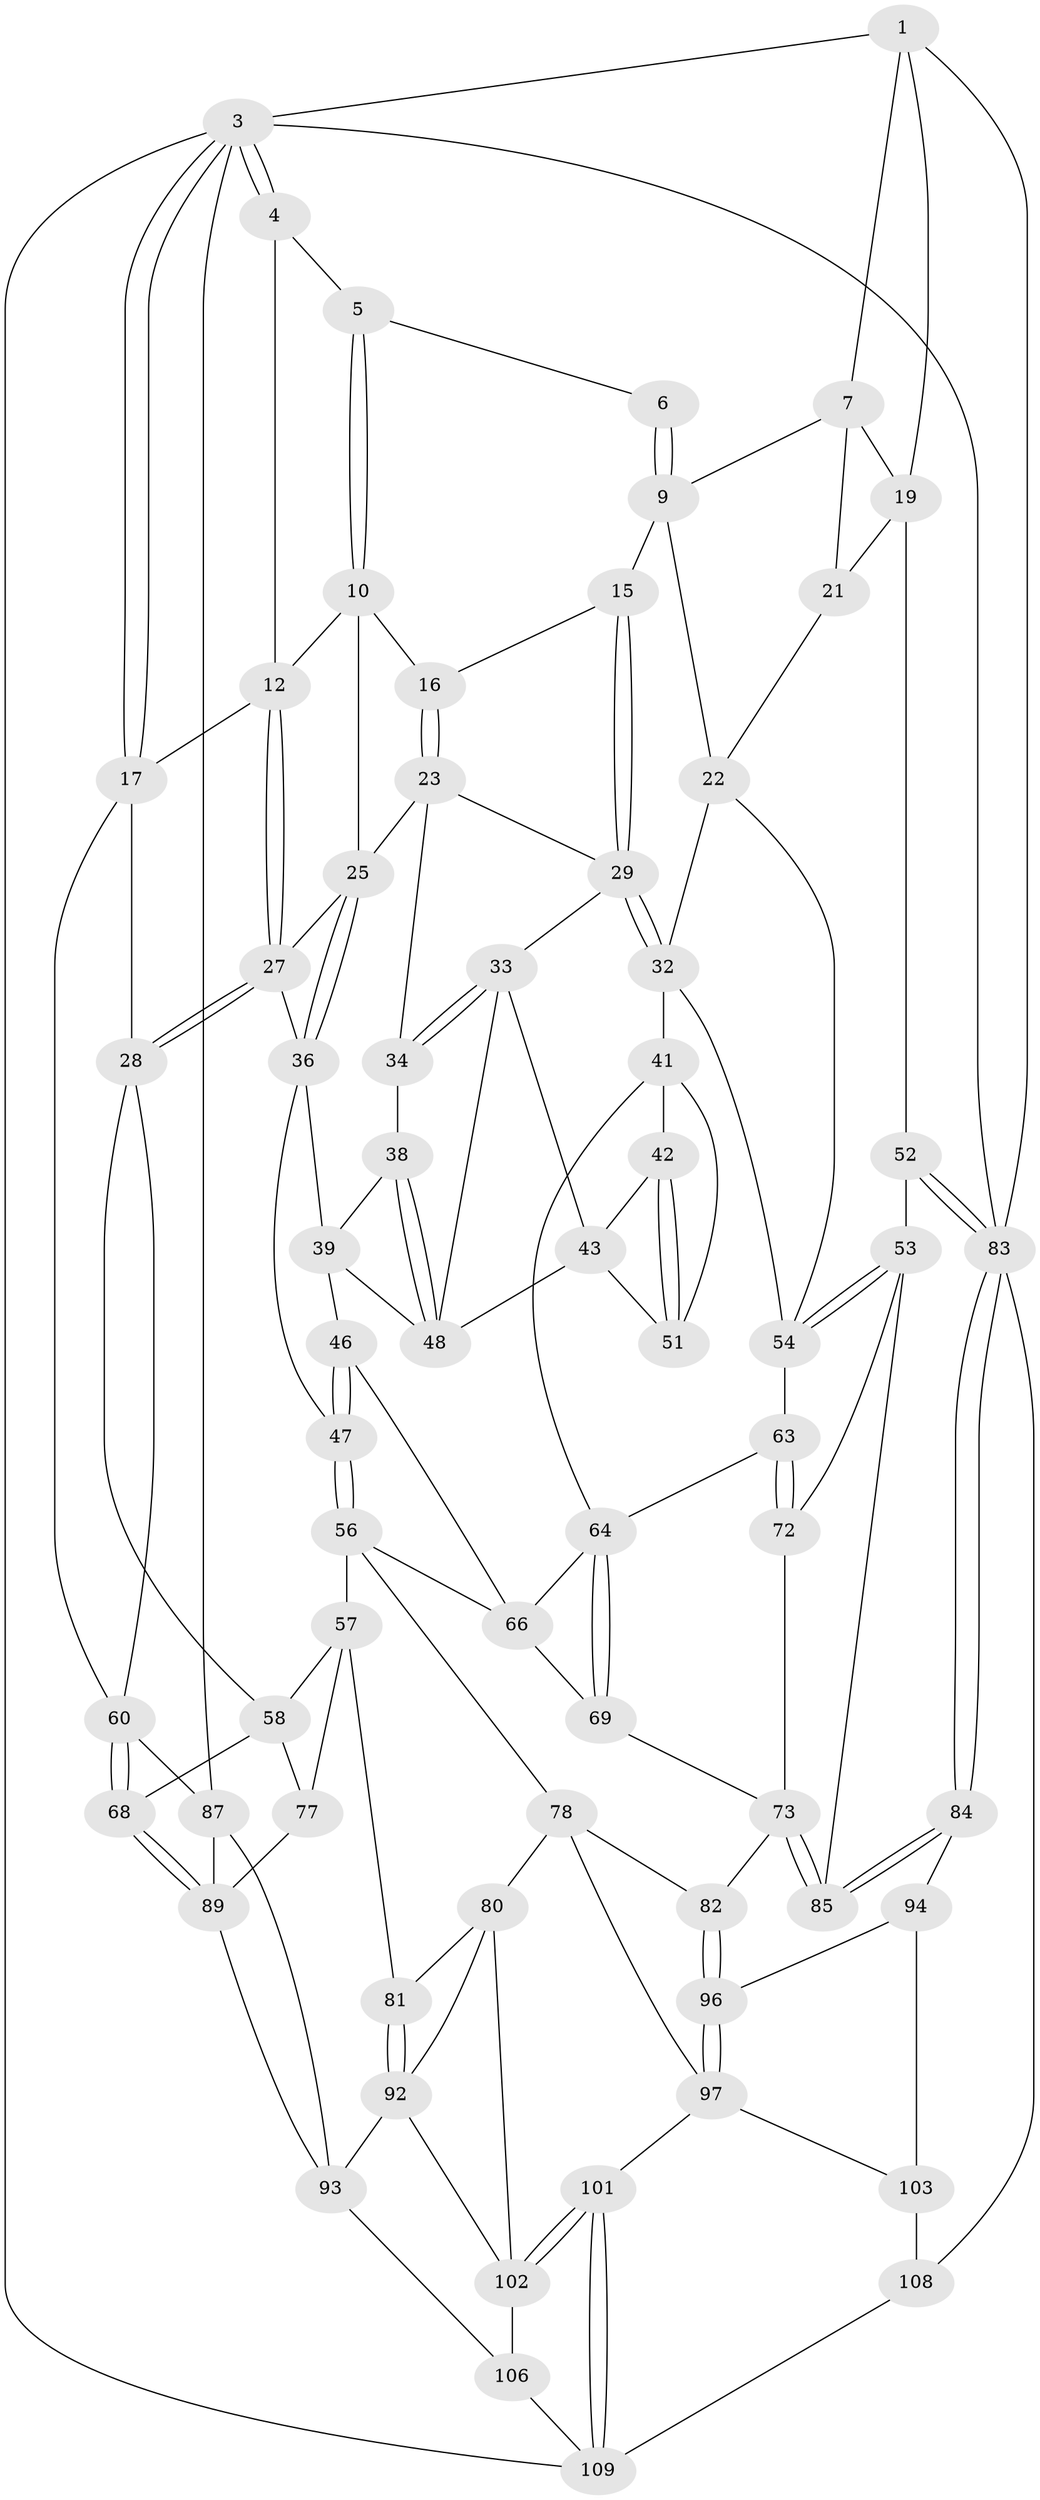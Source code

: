 // original degree distribution, {3: 0.01818181818181818, 6: 0.21818181818181817, 4: 0.23636363636363636, 5: 0.5272727272727272}
// Generated by graph-tools (version 1.1) at 2025/11/02/27/25 16:11:54]
// undirected, 68 vertices, 152 edges
graph export_dot {
graph [start="1"]
  node [color=gray90,style=filled];
  1 [pos="+0.9080209340966222+0",super="+2"];
  3 [pos="+0+0",super="+88"];
  4 [pos="+0.19750179647154295+0"];
  5 [pos="+0.5615300777120135+0"];
  6 [pos="+0.8281715574979529+0"];
  7 [pos="+0.8718251120412147+0.0035001006558692217",super="+8"];
  9 [pos="+0.7343345582378452+0.12767245762630863",super="+14"];
  10 [pos="+0.5605150248463849+0",super="+11"];
  12 [pos="+0.25143496923043557+0.1165414171359309",super="+13"];
  15 [pos="+0.6386481381395279+0.13019235536696733"];
  16 [pos="+0.602073377770691+0.07131225523951971"];
  17 [pos="+0+0.14971660236250145",super="+18"];
  19 [pos="+1+0.34927606496455765",super="+20"];
  21 [pos="+0.8332721670480602+0.2390420384489794"];
  22 [pos="+0.7998547475192134+0.2500848558574796",super="+31"];
  23 [pos="+0.5042819827258648+0.1709847604654512",super="+24"];
  25 [pos="+0.4479394642291396+0.1744367254437896",super="+26"];
  27 [pos="+0.21226451906083554+0.2061738962801282",super="+35"];
  28 [pos="+0.17933121862340862+0.23230975925309458",super="+59"];
  29 [pos="+0.6320513174931495+0.2173135207354781",super="+30"];
  32 [pos="+0.6973077264178066+0.27243747745069335",super="+40"];
  33 [pos="+0.5809397128519439+0.2505398760231541",super="+44"];
  34 [pos="+0.5066679464760075+0.2354038287485536"];
  36 [pos="+0.44833697648378085+0.2640383459504454",super="+37"];
  38 [pos="+0.49082445644495104+0.27276040372650856"];
  39 [pos="+0.48064366498157335+0.2732378975125045",super="+45"];
  41 [pos="+0.6743933401696361+0.3203170292421405",super="+62"];
  42 [pos="+0.5922713842816987+0.3078119172780636"];
  43 [pos="+0.5679152353644115+0.2826652104479146",super="+50"];
  46 [pos="+0.3824157515952149+0.447771711385105"];
  47 [pos="+0.3805006725012241+0.44828542948212774"];
  48 [pos="+0.49586872241545094+0.27641651243230214",super="+49"];
  51 [pos="+0.6209236591504408+0.3987647789449721"];
  52 [pos="+1+0.3689040810863979"];
  53 [pos="+0.9012500331998784+0.49795425998482",super="+75"];
  54 [pos="+0.797575900353238+0.4924988505857381",super="+55"];
  56 [pos="+0.3539175154204506+0.47768983429391476",super="+71"];
  57 [pos="+0.3352164913655018+0.48176218420454453",super="+76"];
  58 [pos="+0.14311343337123306+0.3777925629026293",super="+67"];
  60 [pos="+0+0.40495635957469706",super="+61"];
  63 [pos="+0.782072931335446+0.49848565014743434"];
  64 [pos="+0.6592913272949574+0.4533301349174513",super="+65"];
  66 [pos="+0.5830758583504007+0.4819349249398525",super="+70"];
  68 [pos="+0.09347148312977004+0.6186692123073408"];
  69 [pos="+0.6075861404658998+0.6128671967396162"];
  72 [pos="+0.750676182358912+0.576821467924353"];
  73 [pos="+0.7140474197193849+0.6534545604498417",super="+74"];
  77 [pos="+0.14298439125555265+0.6288275859800823"];
  78 [pos="+0.46147320041517237+0.6980182390891284",super="+79"];
  80 [pos="+0.3743524704306595+0.7628794155625072",super="+99"];
  81 [pos="+0.2238330311594056+0.6513962887515757"];
  82 [pos="+0.6662904901508645+0.6935886191545878"];
  83 [pos="+1+1",super="+86"];
  84 [pos="+0.9480159399411457+0.82256114044311"];
  85 [pos="+0.9211332263979825+0.771409119591661"];
  87 [pos="+0+0.8501388374108511",super="+90"];
  89 [pos="+0+0.7916994200323036",super="+91"];
  92 [pos="+0.17557327974976852+0.7997278278166118",super="+100"];
  93 [pos="+0.06930647429977119+0.8107087519296025",super="+104"];
  94 [pos="+0.855132204478744+0.8498114982802695",super="+95"];
  96 [pos="+0.6661052502671796+0.7433127186295134"];
  97 [pos="+0.5857669106702826+0.8443030707858437",super="+98"];
  101 [pos="+0.4879809759889152+0.9984103413143051"];
  102 [pos="+0.35072675036423834+0.8964315722741836",super="+105"];
  103 [pos="+0.6760022462657898+0.8986467277567978",super="+107"];
  106 [pos="+0.18787227872362824+1"];
  108 [pos="+0.675329616119613+1"];
  109 [pos="+0.4986631117655787+1",super="+110"];
  1 -- 7;
  1 -- 3;
  1 -- 83;
  1 -- 19;
  3 -- 4;
  3 -- 4;
  3 -- 17;
  3 -- 17;
  3 -- 83;
  3 -- 109;
  3 -- 87;
  4 -- 5;
  4 -- 12;
  5 -- 6;
  5 -- 10;
  5 -- 10;
  6 -- 9;
  6 -- 9;
  7 -- 19;
  7 -- 9;
  7 -- 21;
  9 -- 22;
  9 -- 15;
  10 -- 16;
  10 -- 12;
  10 -- 25;
  12 -- 27;
  12 -- 27;
  12 -- 17;
  15 -- 16;
  15 -- 29;
  15 -- 29;
  16 -- 23;
  16 -- 23;
  17 -- 28;
  17 -- 60;
  19 -- 52;
  19 -- 21;
  21 -- 22;
  22 -- 32;
  22 -- 54;
  23 -- 29;
  23 -- 25;
  23 -- 34;
  25 -- 36;
  25 -- 36;
  25 -- 27;
  27 -- 28;
  27 -- 28;
  27 -- 36;
  28 -- 58;
  28 -- 60;
  29 -- 32;
  29 -- 32;
  29 -- 33;
  32 -- 41;
  32 -- 54;
  33 -- 34;
  33 -- 34;
  33 -- 48;
  33 -- 43;
  34 -- 38;
  36 -- 39;
  36 -- 47;
  38 -- 39;
  38 -- 48;
  38 -- 48;
  39 -- 48;
  39 -- 46;
  41 -- 42;
  41 -- 64;
  41 -- 51;
  42 -- 43;
  42 -- 51;
  42 -- 51;
  43 -- 48;
  43 -- 51;
  46 -- 47;
  46 -- 47;
  46 -- 66;
  47 -- 56;
  47 -- 56;
  52 -- 53;
  52 -- 83;
  52 -- 83;
  53 -- 54;
  53 -- 54;
  53 -- 72;
  53 -- 85;
  54 -- 63;
  56 -- 57;
  56 -- 66;
  56 -- 78;
  57 -- 58;
  57 -- 81;
  57 -- 77;
  58 -- 68;
  58 -- 77;
  60 -- 68;
  60 -- 68;
  60 -- 87;
  63 -- 64;
  63 -- 72;
  63 -- 72;
  64 -- 69;
  64 -- 69;
  64 -- 66;
  66 -- 69;
  68 -- 89;
  68 -- 89;
  69 -- 73;
  72 -- 73;
  73 -- 85;
  73 -- 85;
  73 -- 82;
  77 -- 89;
  78 -- 82;
  78 -- 80;
  78 -- 97;
  80 -- 81;
  80 -- 92;
  80 -- 102;
  81 -- 92;
  81 -- 92;
  82 -- 96;
  82 -- 96;
  83 -- 84;
  83 -- 84;
  83 -- 108;
  84 -- 85;
  84 -- 85;
  84 -- 94;
  87 -- 89;
  87 -- 93;
  89 -- 93;
  92 -- 93;
  92 -- 102;
  93 -- 106;
  94 -- 103 [weight=2];
  94 -- 96;
  96 -- 97;
  96 -- 97;
  97 -- 103;
  97 -- 101;
  101 -- 102;
  101 -- 102;
  101 -- 109;
  101 -- 109;
  102 -- 106;
  103 -- 108;
  106 -- 109;
  108 -- 109;
}
